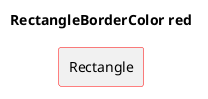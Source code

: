 @startuml
'!include ../../../plantuml-styles/plantuml-ae-skinparam-ex.iuml

skinparam RectangleBorderColor red

title RectangleBorderColor red

rectangle Rectangle 
@enduml